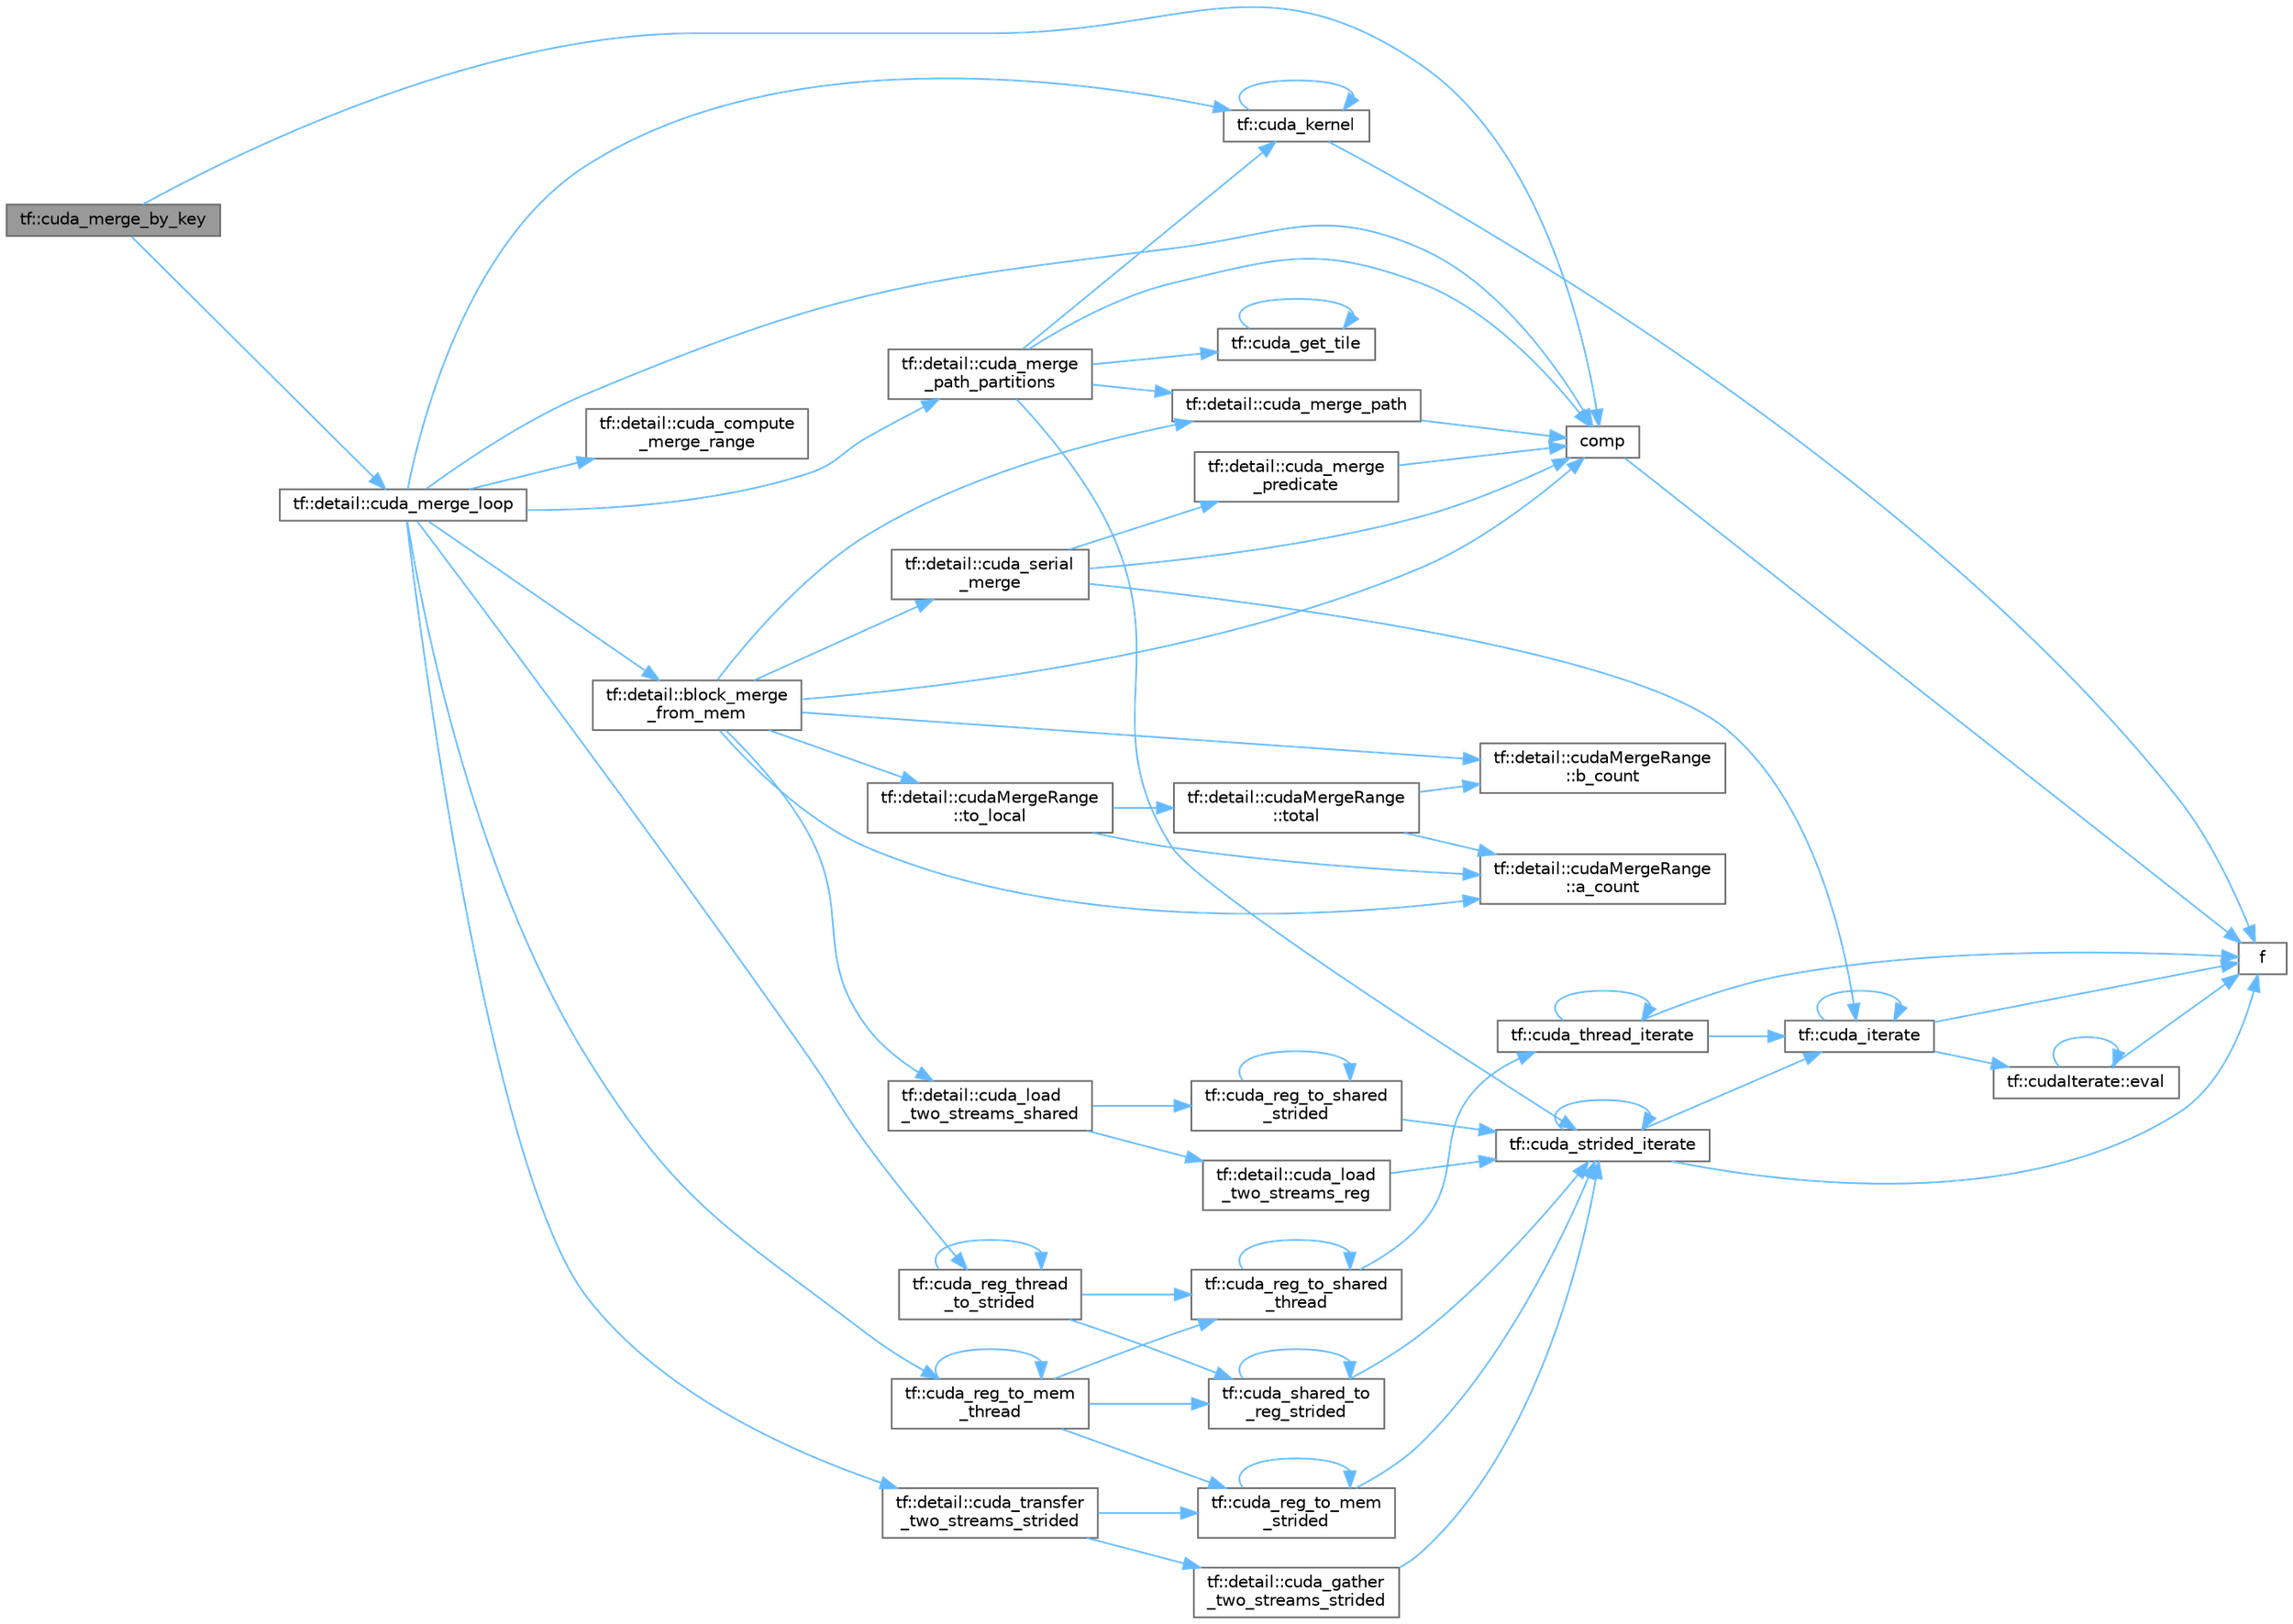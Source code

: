 digraph "tf::cuda_merge_by_key"
{
 // LATEX_PDF_SIZE
  bgcolor="transparent";
  edge [fontname=Helvetica,fontsize=10,labelfontname=Helvetica,labelfontsize=10];
  node [fontname=Helvetica,fontsize=10,shape=box,height=0.2,width=0.4];
  rankdir="LR";
  Node1 [id="Node000001",label="tf::cuda_merge_by_key",height=0.2,width=0.4,color="gray40", fillcolor="grey60", style="filled", fontcolor="black",tooltip="performs asynchronous key-value merge over a range of keys and values"];
  Node1 -> Node2 [id="edge1_Node000001_Node000002",color="steelblue1",style="solid",tooltip=" "];
  Node2 [id="Node000002",label="comp",height=0.2,width=0.4,color="grey40", fillcolor="white", style="filled",URL="$external_2taskflow_2sandbox_2jacobi_2main_8cpp.html#aaa178026ff13e667efcb0104a55252e7",tooltip=" "];
  Node2 -> Node3 [id="edge2_Node000002_Node000003",color="steelblue1",style="solid",tooltip=" "];
  Node3 [id="Node000003",label="f",height=0.2,width=0.4,color="grey40", fillcolor="white", style="filled",URL="$cxx11__tensor__map_8cpp.html#a7f507fea02198f6cb81c86640c7b1a4e",tooltip=" "];
  Node1 -> Node4 [id="edge3_Node000001_Node000004",color="steelblue1",style="solid",tooltip=" "];
  Node4 [id="Node000004",label="tf::detail::cuda_merge_loop",height=0.2,width=0.4,color="grey40", fillcolor="white", style="filled",URL="$namespacetf_1_1detail.html#a9a1d50803593cc703ed79f2baf9cfa78",tooltip=" "];
  Node4 -> Node5 [id="edge4_Node000004_Node000005",color="steelblue1",style="solid",tooltip=" "];
  Node5 [id="Node000005",label="tf::detail::block_merge\l_from_mem",height=0.2,width=0.4,color="grey40", fillcolor="white", style="filled",URL="$namespacetf_1_1detail.html#a79b4c5f2bace6ae958abd8573e00a849",tooltip=" "];
  Node5 -> Node6 [id="edge5_Node000005_Node000006",color="steelblue1",style="solid",tooltip=" "];
  Node6 [id="Node000006",label="tf::detail::cudaMergeRange\l::a_count",height=0.2,width=0.4,color="grey40", fillcolor="white", style="filled",URL="$structtf_1_1detail_1_1cuda_merge_range.html#a52c11fca5a95552bb4cad3d1a4699182",tooltip=" "];
  Node5 -> Node7 [id="edge6_Node000005_Node000007",color="steelblue1",style="solid",tooltip=" "];
  Node7 [id="Node000007",label="tf::detail::cudaMergeRange\l::b_count",height=0.2,width=0.4,color="grey40", fillcolor="white", style="filled",URL="$structtf_1_1detail_1_1cuda_merge_range.html#a3bb9b4b36698fd65e61835db26365f2b",tooltip=" "];
  Node5 -> Node2 [id="edge7_Node000005_Node000002",color="steelblue1",style="solid",tooltip=" "];
  Node5 -> Node8 [id="edge8_Node000005_Node000008",color="steelblue1",style="solid",tooltip=" "];
  Node8 [id="Node000008",label="tf::detail::cuda_load\l_two_streams_shared",height=0.2,width=0.4,color="grey40", fillcolor="white", style="filled",URL="$namespacetf_1_1detail.html#a6da5d76af53a630241f6aade1bf76969",tooltip=" "];
  Node8 -> Node9 [id="edge9_Node000008_Node000009",color="steelblue1",style="solid",tooltip=" "];
  Node9 [id="Node000009",label="tf::detail::cuda_load\l_two_streams_reg",height=0.2,width=0.4,color="grey40", fillcolor="white", style="filled",URL="$namespacetf_1_1detail.html#a433a26ef6a2aa8e1d737fea93a42ecf4",tooltip=" "];
  Node9 -> Node10 [id="edge10_Node000009_Node000010",color="steelblue1",style="solid",tooltip=" "];
  Node10 [id="Node000010",label="tf::cuda_strided_iterate",height=0.2,width=0.4,color="grey40", fillcolor="white", style="filled",URL="$namespacetf.html#a24db9e13fd26535886a7efc723ec1477",tooltip=" "];
  Node10 -> Node11 [id="edge11_Node000010_Node000011",color="steelblue1",style="solid",tooltip=" "];
  Node11 [id="Node000011",label="tf::cuda_iterate",height=0.2,width=0.4,color="grey40", fillcolor="white", style="filled",URL="$namespacetf.html#a55e1e8a489984141bc8e0785cd13f9bc",tooltip=" "];
  Node11 -> Node11 [id="edge12_Node000011_Node000011",color="steelblue1",style="solid",tooltip=" "];
  Node11 -> Node12 [id="edge13_Node000011_Node000012",color="steelblue1",style="solid",tooltip=" "];
  Node12 [id="Node000012",label="tf::cudaIterate::eval",height=0.2,width=0.4,color="grey40", fillcolor="white", style="filled",URL="$structtf_1_1cuda_iterate.html#a46b1c72193af5cdfc8697a57754af6f9",tooltip=" "];
  Node12 -> Node12 [id="edge14_Node000012_Node000012",color="steelblue1",style="solid",tooltip=" "];
  Node12 -> Node3 [id="edge15_Node000012_Node000003",color="steelblue1",style="solid",tooltip=" "];
  Node11 -> Node3 [id="edge16_Node000011_Node000003",color="steelblue1",style="solid",tooltip=" "];
  Node10 -> Node10 [id="edge17_Node000010_Node000010",color="steelblue1",style="solid",tooltip=" "];
  Node10 -> Node3 [id="edge18_Node000010_Node000003",color="steelblue1",style="solid",tooltip=" "];
  Node8 -> Node13 [id="edge19_Node000008_Node000013",color="steelblue1",style="solid",tooltip=" "];
  Node13 [id="Node000013",label="tf::cuda_reg_to_shared\l_strided",height=0.2,width=0.4,color="grey40", fillcolor="white", style="filled",URL="$namespacetf.html#acfa6fec58ffdf6c6b5bc7a03cae5c8f9",tooltip=" "];
  Node13 -> Node13 [id="edge20_Node000013_Node000013",color="steelblue1",style="solid",tooltip=" "];
  Node13 -> Node10 [id="edge21_Node000013_Node000010",color="steelblue1",style="solid",tooltip=" "];
  Node5 -> Node14 [id="edge22_Node000005_Node000014",color="steelblue1",style="solid",tooltip=" "];
  Node14 [id="Node000014",label="tf::detail::cuda_merge_path",height=0.2,width=0.4,color="grey40", fillcolor="white", style="filled",URL="$namespacetf_1_1detail.html#ae9d3db5c9457ebec7cbdd3a3d8c65e94",tooltip=" "];
  Node14 -> Node2 [id="edge23_Node000014_Node000002",color="steelblue1",style="solid",tooltip=" "];
  Node5 -> Node15 [id="edge24_Node000005_Node000015",color="steelblue1",style="solid",tooltip=" "];
  Node15 [id="Node000015",label="tf::detail::cuda_serial\l_merge",height=0.2,width=0.4,color="grey40", fillcolor="white", style="filled",URL="$namespacetf_1_1detail.html#a9d4d00a3dbc0158eac24e4603548bdbd",tooltip=" "];
  Node15 -> Node2 [id="edge25_Node000015_Node000002",color="steelblue1",style="solid",tooltip=" "];
  Node15 -> Node11 [id="edge26_Node000015_Node000011",color="steelblue1",style="solid",tooltip=" "];
  Node15 -> Node16 [id="edge27_Node000015_Node000016",color="steelblue1",style="solid",tooltip=" "];
  Node16 [id="Node000016",label="tf::detail::cuda_merge\l_predicate",height=0.2,width=0.4,color="grey40", fillcolor="white", style="filled",URL="$namespacetf_1_1detail.html#ae27cfa73d1f4b90114cd513e98c56d62",tooltip=" "];
  Node16 -> Node2 [id="edge28_Node000016_Node000002",color="steelblue1",style="solid",tooltip=" "];
  Node5 -> Node17 [id="edge29_Node000005_Node000017",color="steelblue1",style="solid",tooltip=" "];
  Node17 [id="Node000017",label="tf::detail::cudaMergeRange\l::to_local",height=0.2,width=0.4,color="grey40", fillcolor="white", style="filled",URL="$structtf_1_1detail_1_1cuda_merge_range.html#a8c57bb805e4ec8bbd8f6f664ae942829",tooltip=" "];
  Node17 -> Node6 [id="edge30_Node000017_Node000006",color="steelblue1",style="solid",tooltip=" "];
  Node17 -> Node18 [id="edge31_Node000017_Node000018",color="steelblue1",style="solid",tooltip=" "];
  Node18 [id="Node000018",label="tf::detail::cudaMergeRange\l::total",height=0.2,width=0.4,color="grey40", fillcolor="white", style="filled",URL="$structtf_1_1detail_1_1cuda_merge_range.html#add20ad4dc8f69cd4e721c8cd6c980794",tooltip=" "];
  Node18 -> Node6 [id="edge32_Node000018_Node000006",color="steelblue1",style="solid",tooltip=" "];
  Node18 -> Node7 [id="edge33_Node000018_Node000007",color="steelblue1",style="solid",tooltip=" "];
  Node4 -> Node2 [id="edge34_Node000004_Node000002",color="steelblue1",style="solid",tooltip=" "];
  Node4 -> Node19 [id="edge35_Node000004_Node000019",color="steelblue1",style="solid",tooltip=" "];
  Node19 [id="Node000019",label="tf::detail::cuda_compute\l_merge_range",height=0.2,width=0.4,color="grey40", fillcolor="white", style="filled",URL="$namespacetf_1_1detail.html#a9c104811415e59c6f7116eb2553d656e",tooltip=" "];
  Node4 -> Node20 [id="edge36_Node000004_Node000020",color="steelblue1",style="solid",tooltip=" "];
  Node20 [id="Node000020",label="tf::cuda_kernel",height=0.2,width=0.4,color="grey40", fillcolor="white", style="filled",URL="$namespacetf.html#a2fa23f4109147679d05a25ee952c4baf",tooltip=" "];
  Node20 -> Node20 [id="edge37_Node000020_Node000020",color="steelblue1",style="solid",tooltip=" "];
  Node20 -> Node3 [id="edge38_Node000020_Node000003",color="steelblue1",style="solid",tooltip=" "];
  Node4 -> Node21 [id="edge39_Node000004_Node000021",color="steelblue1",style="solid",tooltip=" "];
  Node21 [id="Node000021",label="tf::detail::cuda_merge\l_path_partitions",height=0.2,width=0.4,color="grey40", fillcolor="white", style="filled",URL="$namespacetf_1_1detail.html#a9a1b1d78a16e27a208e90d75d4885f05",tooltip=" "];
  Node21 -> Node2 [id="edge40_Node000021_Node000002",color="steelblue1",style="solid",tooltip=" "];
  Node21 -> Node22 [id="edge41_Node000021_Node000022",color="steelblue1",style="solid",tooltip=" "];
  Node22 [id="Node000022",label="tf::cuda_get_tile",height=0.2,width=0.4,color="grey40", fillcolor="white", style="filled",URL="$namespacetf.html#a5a41760b383016bd1cebadcfd7f05476",tooltip=" "];
  Node22 -> Node22 [id="edge42_Node000022_Node000022",color="steelblue1",style="solid",tooltip=" "];
  Node21 -> Node20 [id="edge43_Node000021_Node000020",color="steelblue1",style="solid",tooltip=" "];
  Node21 -> Node14 [id="edge44_Node000021_Node000014",color="steelblue1",style="solid",tooltip=" "];
  Node21 -> Node10 [id="edge45_Node000021_Node000010",color="steelblue1",style="solid",tooltip=" "];
  Node4 -> Node23 [id="edge46_Node000004_Node000023",color="steelblue1",style="solid",tooltip=" "];
  Node23 [id="Node000023",label="tf::cuda_reg_thread\l_to_strided",height=0.2,width=0.4,color="grey40", fillcolor="white", style="filled",URL="$namespacetf.html#ac670e8234ab71b14dfcccb87074b69de",tooltip=" "];
  Node23 -> Node23 [id="edge47_Node000023_Node000023",color="steelblue1",style="solid",tooltip=" "];
  Node23 -> Node24 [id="edge48_Node000023_Node000024",color="steelblue1",style="solid",tooltip=" "];
  Node24 [id="Node000024",label="tf::cuda_reg_to_shared\l_thread",height=0.2,width=0.4,color="grey40", fillcolor="white", style="filled",URL="$namespacetf.html#acd55bba23e1c41278644438a91cf218b",tooltip=" "];
  Node24 -> Node24 [id="edge49_Node000024_Node000024",color="steelblue1",style="solid",tooltip=" "];
  Node24 -> Node25 [id="edge50_Node000024_Node000025",color="steelblue1",style="solid",tooltip=" "];
  Node25 [id="Node000025",label="tf::cuda_thread_iterate",height=0.2,width=0.4,color="grey40", fillcolor="white", style="filled",URL="$namespacetf.html#a288da5501602904a1180bf79d099c29d",tooltip=" "];
  Node25 -> Node11 [id="edge51_Node000025_Node000011",color="steelblue1",style="solid",tooltip=" "];
  Node25 -> Node25 [id="edge52_Node000025_Node000025",color="steelblue1",style="solid",tooltip=" "];
  Node25 -> Node3 [id="edge53_Node000025_Node000003",color="steelblue1",style="solid",tooltip=" "];
  Node23 -> Node26 [id="edge54_Node000023_Node000026",color="steelblue1",style="solid",tooltip=" "];
  Node26 [id="Node000026",label="tf::cuda_shared_to\l_reg_strided",height=0.2,width=0.4,color="grey40", fillcolor="white", style="filled",URL="$namespacetf.html#a294341daedde7faf20458b0340b7dfbd",tooltip=" "];
  Node26 -> Node26 [id="edge55_Node000026_Node000026",color="steelblue1",style="solid",tooltip=" "];
  Node26 -> Node10 [id="edge56_Node000026_Node000010",color="steelblue1",style="solid",tooltip=" "];
  Node4 -> Node27 [id="edge57_Node000004_Node000027",color="steelblue1",style="solid",tooltip=" "];
  Node27 [id="Node000027",label="tf::cuda_reg_to_mem\l_thread",height=0.2,width=0.4,color="grey40", fillcolor="white", style="filled",URL="$namespacetf.html#a9b1d7b2192743447b2f0206b4510977f",tooltip=" "];
  Node27 -> Node28 [id="edge58_Node000027_Node000028",color="steelblue1",style="solid",tooltip=" "];
  Node28 [id="Node000028",label="tf::cuda_reg_to_mem\l_strided",height=0.2,width=0.4,color="grey40", fillcolor="white", style="filled",URL="$namespacetf.html#adcdfb49dbb7da485e93fc0928cd24173",tooltip=" "];
  Node28 -> Node28 [id="edge59_Node000028_Node000028",color="steelblue1",style="solid",tooltip=" "];
  Node28 -> Node10 [id="edge60_Node000028_Node000010",color="steelblue1",style="solid",tooltip=" "];
  Node27 -> Node27 [id="edge61_Node000027_Node000027",color="steelblue1",style="solid",tooltip=" "];
  Node27 -> Node24 [id="edge62_Node000027_Node000024",color="steelblue1",style="solid",tooltip=" "];
  Node27 -> Node26 [id="edge63_Node000027_Node000026",color="steelblue1",style="solid",tooltip=" "];
  Node4 -> Node29 [id="edge64_Node000004_Node000029",color="steelblue1",style="solid",tooltip=" "];
  Node29 [id="Node000029",label="tf::detail::cuda_transfer\l_two_streams_strided",height=0.2,width=0.4,color="grey40", fillcolor="white", style="filled",URL="$namespacetf_1_1detail.html#ac4e1e83b946b3ef78e5dcb3e9bfc3c48",tooltip=" "];
  Node29 -> Node30 [id="edge65_Node000029_Node000030",color="steelblue1",style="solid",tooltip=" "];
  Node30 [id="Node000030",label="tf::detail::cuda_gather\l_two_streams_strided",height=0.2,width=0.4,color="grey40", fillcolor="white", style="filled",URL="$namespacetf_1_1detail.html#afefa562dcaa4b71ace44ee6b4be764d6",tooltip=" "];
  Node30 -> Node10 [id="edge66_Node000030_Node000010",color="steelblue1",style="solid",tooltip=" "];
  Node29 -> Node28 [id="edge67_Node000029_Node000028",color="steelblue1",style="solid",tooltip=" "];
}
